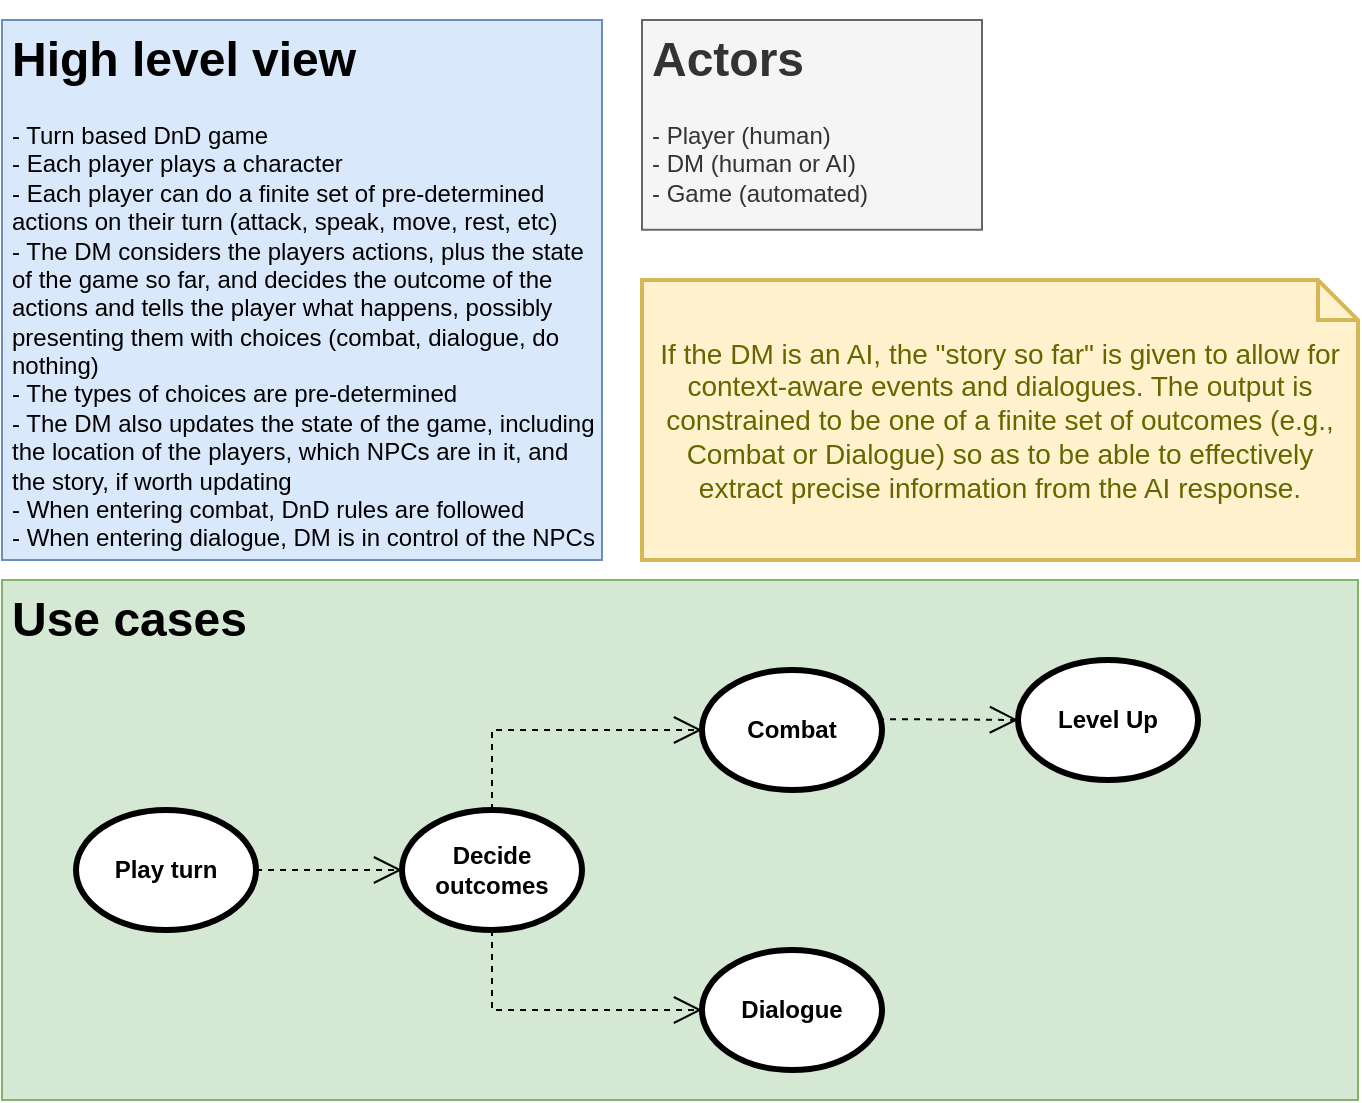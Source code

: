 <mxfile version="24.7.5" pages="10">
  <diagram name="High level" id="fYrvFYTinoTmRz4X5YVb">
    <mxGraphModel dx="954" dy="674" grid="1" gridSize="10" guides="1" tooltips="1" connect="1" arrows="1" fold="1" page="1" pageScale="1" pageWidth="827" pageHeight="1169" math="0" shadow="0">
      <root>
        <mxCell id="0" />
        <mxCell id="1" parent="0" />
        <mxCell id="c7S2mlpsnWX99IbfAqWu-15" value="&lt;h1&gt;Actors&lt;/h1&gt;&lt;p&gt;- Player (human)&lt;br&gt;- DM (human or AI)&lt;br&gt;- Game (automated)&lt;/p&gt;" style="text;html=1;strokeColor=#666666;fillColor=#f5f5f5;spacing=5;spacingTop=-20;whiteSpace=wrap;overflow=hidden;rounded=0;fontColor=#333333;" parent="1" vertex="1">
          <mxGeometry x="342" y="20" width="170" height="104.88" as="geometry" />
        </mxCell>
        <mxCell id="c7S2mlpsnWX99IbfAqWu-22" value="&lt;h1&gt;High level view&lt;/h1&gt;&lt;p&gt;- Turn based DnD game&lt;br&gt;- Each player plays a character&lt;br&gt;- Each player can do a finite set of pre-determined actions on their turn (attack, speak, move, rest, etc)&lt;br&gt;- The DM considers the players actions, plus the state of the game so far, and decides the outcome of the actions and tells the player what happens, possibly presenting them with choices (combat, dialogue, do nothing)&lt;br&gt;- The types of choices are pre-determined&lt;br&gt;- The DM also updates the state of the game, including the location of the players, which NPCs are in it, and the story, if worth updating&lt;br&gt;- When entering combat, DnD rules are followed&lt;br&gt;- When entering dialogue, DM is in control of the NPCs&lt;/p&gt;" style="text;html=1;strokeColor=#6c8ebf;fillColor=#dae8fc;spacing=5;spacingTop=-20;whiteSpace=wrap;overflow=hidden;rounded=0;" parent="1" vertex="1">
          <mxGeometry x="22" y="20" width="300" height="270" as="geometry" />
        </mxCell>
        <mxCell id="Q3sxy9ujdcTMNlAwJ5Kt-2" value="&lt;h1&gt;Use cases&lt;/h1&gt;&lt;p&gt;&lt;br&gt;&lt;/p&gt;" style="text;html=1;strokeColor=#82b366;fillColor=#d5e8d4;spacing=5;spacingTop=-20;whiteSpace=wrap;overflow=hidden;rounded=0;" parent="1" vertex="1">
          <mxGeometry x="22" y="300" width="678" height="260" as="geometry" />
        </mxCell>
        <mxCell id="4fW2pjna6EnsGgLrEOpy-1" value="Play turn" style="shape=ellipse;html=1;strokeWidth=3;fontStyle=1;whiteSpace=wrap;align=center;perimeter=ellipsePerimeter;" parent="1" vertex="1">
          <mxGeometry x="59" y="415" width="90" height="60" as="geometry" />
        </mxCell>
        <mxCell id="4fW2pjna6EnsGgLrEOpy-2" value="Decide outcomes" style="shape=ellipse;html=1;strokeWidth=3;fontStyle=1;whiteSpace=wrap;align=center;perimeter=ellipsePerimeter;" parent="1" vertex="1">
          <mxGeometry x="222" y="415" width="90" height="60" as="geometry" />
        </mxCell>
        <mxCell id="4fW2pjna6EnsGgLrEOpy-3" value="Combat" style="shape=ellipse;html=1;strokeWidth=3;fontStyle=1;whiteSpace=wrap;align=center;perimeter=ellipsePerimeter;" parent="1" vertex="1">
          <mxGeometry x="372" y="345" width="90" height="60" as="geometry" />
        </mxCell>
        <mxCell id="4fW2pjna6EnsGgLrEOpy-4" value="Dialogue" style="shape=ellipse;html=1;strokeWidth=3;fontStyle=1;whiteSpace=wrap;align=center;perimeter=ellipsePerimeter;" parent="1" vertex="1">
          <mxGeometry x="372" y="485" width="90" height="60" as="geometry" />
        </mxCell>
        <mxCell id="4fW2pjna6EnsGgLrEOpy-5" value="" style="endArrow=open;endSize=12;dashed=1;html=1;rounded=0;exitX=1;exitY=0.5;exitDx=0;exitDy=0;entryX=0;entryY=0.5;entryDx=0;entryDy=0;edgeStyle=orthogonalEdgeStyle;" parent="1" source="4fW2pjna6EnsGgLrEOpy-1" target="4fW2pjna6EnsGgLrEOpy-2" edge="1">
          <mxGeometry width="160" relative="1" as="geometry">
            <mxPoint x="142" y="525" as="sourcePoint" />
            <mxPoint x="302" y="525" as="targetPoint" />
          </mxGeometry>
        </mxCell>
        <mxCell id="4fW2pjna6EnsGgLrEOpy-9" value="" style="endArrow=open;endSize=12;dashed=1;html=1;rounded=0;exitX=0.5;exitY=0;exitDx=0;exitDy=0;entryX=0;entryY=0.5;entryDx=0;entryDy=0;edgeStyle=orthogonalEdgeStyle;" parent="1" source="4fW2pjna6EnsGgLrEOpy-2" target="4fW2pjna6EnsGgLrEOpy-3" edge="1">
          <mxGeometry width="160" relative="1" as="geometry">
            <mxPoint x="159" y="455" as="sourcePoint" />
            <mxPoint x="252" y="455" as="targetPoint" />
          </mxGeometry>
        </mxCell>
        <mxCell id="4fW2pjna6EnsGgLrEOpy-10" value="" style="endArrow=open;endSize=12;dashed=1;html=1;rounded=0;exitX=0.5;exitY=1;exitDx=0;exitDy=0;entryX=0;entryY=0.5;entryDx=0;entryDy=0;edgeStyle=orthogonalEdgeStyle;" parent="1" source="4fW2pjna6EnsGgLrEOpy-2" target="4fW2pjna6EnsGgLrEOpy-4" edge="1">
          <mxGeometry width="160" relative="1" as="geometry">
            <mxPoint x="297" y="425" as="sourcePoint" />
            <mxPoint x="382" y="385" as="targetPoint" />
          </mxGeometry>
        </mxCell>
        <mxCell id="VmkPformog40XncnrNKe-1" value="Level Up" style="shape=ellipse;html=1;strokeWidth=3;fontStyle=1;whiteSpace=wrap;align=center;perimeter=ellipsePerimeter;" parent="1" vertex="1">
          <mxGeometry x="530" y="340" width="90" height="60" as="geometry" />
        </mxCell>
        <mxCell id="VmkPformog40XncnrNKe-2" value="" style="endArrow=open;endSize=12;dashed=1;html=1;rounded=0;exitX=0.978;exitY=0.411;exitDx=0;exitDy=0;entryX=0;entryY=0.5;entryDx=0;entryDy=0;edgeStyle=orthogonalEdgeStyle;exitPerimeter=0;" parent="1" source="4fW2pjna6EnsGgLrEOpy-3" target="VmkPformog40XncnrNKe-1" edge="1">
          <mxGeometry width="160" relative="1" as="geometry">
            <mxPoint x="159" y="455" as="sourcePoint" />
            <mxPoint x="232" y="455" as="targetPoint" />
          </mxGeometry>
        </mxCell>
        <mxCell id="AeckxmovXbGe-TrOKudJ-1" value="If the DM is an AI, the &quot;story so far&quot; is given to allow for context-aware events and dialogues. The output is constrained to be one of a finite set of outcomes (e.g., Combat or Dialogue) so as to be able to effectively extract precise information from the AI response." style="shape=note;strokeWidth=2;fontSize=14;size=20;whiteSpace=wrap;html=1;fillColor=#fff2cc;strokeColor=#d6b656;fontColor=#666600;" parent="1" vertex="1">
          <mxGeometry x="342" y="150" width="358" height="140" as="geometry" />
        </mxCell>
      </root>
    </mxGraphModel>
  </diagram>
  <diagram id="ePjBcBRlCPru4Kch6vBQ" name="States">
    <mxGraphModel dx="954" dy="674" grid="1" gridSize="10" guides="1" tooltips="1" connect="1" arrows="1" fold="1" page="1" pageScale="1" pageWidth="827" pageHeight="1169" math="0" shadow="0">
      <root>
        <mxCell id="0" />
        <mxCell id="1" parent="0" />
        <mxCell id="dOvvKlk92pLzlqRvRV1k-12" value="start / end dialogue" style="rounded=0;orthogonalLoop=1;jettySize=auto;html=1;exitX=1;exitY=1;exitDx=0;exitDy=0;entryX=0;entryY=0;entryDx=0;entryDy=0;startArrow=classic;startFill=1;" parent="1" source="dOvvKlk92pLzlqRvRV1k-1" target="dOvvKlk92pLzlqRvRV1k-4" edge="1">
          <mxGeometry x="0.427" y="3" relative="1" as="geometry">
            <mxPoint as="offset" />
          </mxGeometry>
        </mxCell>
        <mxCell id="dOvvKlk92pLzlqRvRV1k-13" value="fight / end combat" style="edgeStyle=orthogonalEdgeStyle;rounded=0;orthogonalLoop=1;jettySize=auto;html=1;exitX=0.5;exitY=1;exitDx=0;exitDy=0;entryX=0.5;entryY=0;entryDx=0;entryDy=0;startArrow=classic;startFill=1;" parent="1" source="dOvvKlk92pLzlqRvRV1k-1" target="dOvvKlk92pLzlqRvRV1k-3" edge="1">
          <mxGeometry relative="1" as="geometry" />
        </mxCell>
        <mxCell id="dOvvKlk92pLzlqRvRV1k-17" value="rest / finish rest" style="edgeStyle=orthogonalEdgeStyle;rounded=0;orthogonalLoop=1;jettySize=auto;html=1;exitX=0.5;exitY=0;exitDx=0;exitDy=0;entryX=0;entryY=0.5;entryDx=0;entryDy=0;startArrow=classic;startFill=1;" parent="1" source="dOvvKlk92pLzlqRvRV1k-1" target="dOvvKlk92pLzlqRvRV1k-5" edge="1">
          <mxGeometry relative="1" as="geometry" />
        </mxCell>
        <mxCell id="DlkaRSiepPMQ4LU-dYAG-1" value="start journey" style="edgeStyle=orthogonalEdgeStyle;rounded=0;orthogonalLoop=1;jettySize=auto;html=1;exitX=0.963;exitY=0.297;exitDx=0;exitDy=0;entryX=0.037;entryY=0.297;entryDx=0;entryDy=0;exitPerimeter=0;entryPerimeter=0;" parent="1" source="dOvvKlk92pLzlqRvRV1k-1" target="dOvvKlk92pLzlqRvRV1k-2" edge="1">
          <mxGeometry relative="1" as="geometry" />
        </mxCell>
        <mxCell id="dOvvKlk92pLzlqRvRV1k-1" value="Explore" style="shape=ellipse;html=1;dashed=0;whiteSpace=wrap;aspect=fixed;perimeter=ellipsePerimeter;fillColor=#d5e8d4;strokeColor=#82b366;" parent="1" vertex="1">
          <mxGeometry x="110" y="240" width="90" height="90" as="geometry" />
        </mxCell>
        <mxCell id="dOvvKlk92pLzlqRvRV1k-14" value="fight / end combat" style="rounded=0;orthogonalLoop=1;jettySize=auto;html=1;exitX=0;exitY=1;exitDx=0;exitDy=0;entryX=1;entryY=0;entryDx=0;entryDy=0;startArrow=classic;startFill=1;" parent="1" source="dOvvKlk92pLzlqRvRV1k-2" target="dOvvKlk92pLzlqRvRV1k-3" edge="1">
          <mxGeometry x="0.591" y="-3" relative="1" as="geometry">
            <mxPoint as="offset" />
          </mxGeometry>
        </mxCell>
        <mxCell id="dOvvKlk92pLzlqRvRV1k-15" value="start / end dialogue" style="edgeStyle=orthogonalEdgeStyle;rounded=0;orthogonalLoop=1;jettySize=auto;html=1;exitX=0.5;exitY=1;exitDx=0;exitDy=0;entryX=0.5;entryY=0;entryDx=0;entryDy=0;startArrow=classic;startFill=1;" parent="1" source="dOvvKlk92pLzlqRvRV1k-2" target="dOvvKlk92pLzlqRvRV1k-4" edge="1">
          <mxGeometry relative="1" as="geometry" />
        </mxCell>
        <mxCell id="dOvvKlk92pLzlqRvRV1k-18" value="rest / finish rest" style="edgeStyle=orthogonalEdgeStyle;rounded=0;orthogonalLoop=1;jettySize=auto;html=1;exitX=0.5;exitY=0;exitDx=0;exitDy=0;entryX=1;entryY=0.5;entryDx=0;entryDy=0;startArrow=classic;startFill=1;" parent="1" source="dOvvKlk92pLzlqRvRV1k-2" target="dOvvKlk92pLzlqRvRV1k-5" edge="1">
          <mxGeometry relative="1" as="geometry" />
        </mxCell>
        <mxCell id="DlkaRSiepPMQ4LU-dYAG-2" value="explore the area" style="edgeStyle=orthogonalEdgeStyle;rounded=0;orthogonalLoop=1;jettySize=auto;html=1;exitX=0.009;exitY=0.705;exitDx=0;exitDy=0;entryX=0.981;entryY=0.705;entryDx=0;entryDy=0;exitPerimeter=0;entryPerimeter=0;" parent="1" source="dOvvKlk92pLzlqRvRV1k-2" target="dOvvKlk92pLzlqRvRV1k-1" edge="1">
          <mxGeometry relative="1" as="geometry" />
        </mxCell>
        <mxCell id="dOvvKlk92pLzlqRvRV1k-2" value="Travel" style="shape=ellipse;html=1;dashed=0;whiteSpace=wrap;aspect=fixed;perimeter=ellipsePerimeter;fillColor=#dae8fc;strokeColor=#6c8ebf;" parent="1" vertex="1">
          <mxGeometry x="540" y="240" width="90" height="90" as="geometry" />
        </mxCell>
        <mxCell id="dOvvKlk92pLzlqRvRV1k-3" value="Combat" style="shape=ellipse;html=1;dashed=0;whiteSpace=wrap;aspect=fixed;perimeter=ellipsePerimeter;fillColor=#f8cecc;strokeColor=#b85450;" parent="1" vertex="1">
          <mxGeometry x="110" y="550" width="90" height="90" as="geometry" />
        </mxCell>
        <mxCell id="KVLIrLvt7DriedZzMtQj-1" value="fight" style="edgeStyle=orthogonalEdgeStyle;rounded=0;orthogonalLoop=1;jettySize=auto;html=1;exitX=0;exitY=0.5;exitDx=0;exitDy=0;entryX=1;entryY=0.5;entryDx=0;entryDy=0;" parent="1" source="dOvvKlk92pLzlqRvRV1k-4" target="dOvvKlk92pLzlqRvRV1k-3" edge="1">
          <mxGeometry relative="1" as="geometry" />
        </mxCell>
        <mxCell id="dOvvKlk92pLzlqRvRV1k-4" value="Dialogue" style="shape=ellipse;html=1;dashed=0;whiteSpace=wrap;aspect=fixed;perimeter=ellipsePerimeter;fillColor=#ffe6cc;strokeColor=#d79b00;" parent="1" vertex="1">
          <mxGeometry x="540" y="550" width="90" height="90" as="geometry" />
        </mxCell>
        <mxCell id="dOvvKlk92pLzlqRvRV1k-5" value="Rest" style="shape=ellipse;html=1;dashed=0;whiteSpace=wrap;aspect=fixed;perimeter=ellipsePerimeter;fillColor=#fff2cc;strokeColor=#d6b656;" parent="1" vertex="1">
          <mxGeometry x="324" y="100" width="90" height="90" as="geometry" />
        </mxCell>
        <mxCell id="DlkaRSiepPMQ4LU-dYAG-3" value="continue&lt;br&gt;exploring" style="edgeStyle=orthogonalEdgeStyle;rounded=0;orthogonalLoop=1;jettySize=auto;html=1;exitX=0;exitY=0;exitDx=0;exitDy=0;entryX=0;entryY=1;entryDx=0;entryDy=0;" parent="1" source="dOvvKlk92pLzlqRvRV1k-1" target="dOvvKlk92pLzlqRvRV1k-1" edge="1">
          <mxGeometry relative="1" as="geometry">
            <Array as="points">
              <mxPoint x="123" y="220" />
              <mxPoint x="60" y="220" />
              <mxPoint x="60" y="350" />
              <mxPoint x="123" y="350" />
            </Array>
          </mxGeometry>
        </mxCell>
        <mxCell id="DlkaRSiepPMQ4LU-dYAG-4" value="continue&lt;br&gt;journey" style="edgeStyle=orthogonalEdgeStyle;rounded=0;orthogonalLoop=1;jettySize=auto;html=1;exitX=1;exitY=0;exitDx=0;exitDy=0;entryX=1;entryY=1;entryDx=0;entryDy=0;" parent="1" source="dOvvKlk92pLzlqRvRV1k-2" target="dOvvKlk92pLzlqRvRV1k-2" edge="1">
          <mxGeometry relative="1" as="geometry">
            <Array as="points">
              <mxPoint x="617" y="220" />
              <mxPoint x="680" y="220" />
              <mxPoint x="680" y="350" />
              <mxPoint x="617" y="350" />
            </Array>
          </mxGeometry>
        </mxCell>
        <mxCell id="yWvqWb8gv8jXauNjUNPT-1" value="speak" style="edgeStyle=orthogonalEdgeStyle;rounded=0;orthogonalLoop=1;jettySize=auto;html=1;exitX=1;exitY=0;exitDx=0;exitDy=0;entryX=1;entryY=1;entryDx=0;entryDy=0;" parent="1" source="dOvvKlk92pLzlqRvRV1k-4" target="dOvvKlk92pLzlqRvRV1k-4" edge="1">
          <mxGeometry relative="1" as="geometry">
            <Array as="points">
              <mxPoint x="617" y="530" />
              <mxPoint x="680" y="530" />
              <mxPoint x="680" y="660" />
              <mxPoint x="617" y="660" />
            </Array>
            <mxPoint x="670" y="563" as="sourcePoint" />
            <mxPoint x="670" y="627" as="targetPoint" />
          </mxGeometry>
        </mxCell>
        <mxCell id="yWvqWb8gv8jXauNjUNPT-2" value="play&lt;br&gt;combat&lt;br&gt;turn" style="edgeStyle=orthogonalEdgeStyle;rounded=0;orthogonalLoop=1;jettySize=auto;html=1;exitX=0;exitY=0;exitDx=0;exitDy=0;entryX=0;entryY=1;entryDx=0;entryDy=0;" parent="1" source="dOvvKlk92pLzlqRvRV1k-3" target="dOvvKlk92pLzlqRvRV1k-3" edge="1">
          <mxGeometry x="-0.002" relative="1" as="geometry">
            <Array as="points">
              <mxPoint x="123" y="530" />
              <mxPoint x="60" y="530" />
              <mxPoint x="60" y="660" />
              <mxPoint x="123" y="660" />
            </Array>
            <mxPoint x="123" y="563" as="sourcePoint" />
            <mxPoint x="130" y="650" as="targetPoint" />
            <mxPoint as="offset" />
          </mxGeometry>
        </mxCell>
      </root>
    </mxGraphModel>
  </diagram>
  <diagram id="88XoMofmJithcOIcsDnV" name="Examples">
    <mxGraphModel dx="954" dy="674" grid="1" gridSize="10" guides="1" tooltips="1" connect="1" arrows="1" fold="1" page="1" pageScale="1" pageWidth="827" pageHeight="1169" math="0" shadow="0">
      <root>
        <mxCell id="0" />
        <mxCell id="1" parent="0" />
        <mxCell id="zhsZxn63C3n8AGOxbUa0-1" value="&lt;h1&gt;Play turn (combat)&lt;/h1&gt;&lt;p&gt;There are 2 players playing. The game is in Explore mode.&lt;br&gt;&lt;br&gt;The DM says: &quot;You are exploring the Dark Leaves forest, you see a goblin 30 feet ahead of you. What do you do?&lt;br&gt;Attack / Dialogue / Do Nothing&quot;&lt;br&gt;&lt;br&gt;The 1st player decides and chooses &quot;Attack&quot;.&lt;br&gt;&lt;br&gt;The game switch to Combat mode and a DnD fight between the 2 players and the goblin begins.&lt;/p&gt;" style="text;html=1;strokeColor=#d6b656;fillColor=#fff2cc;spacing=5;spacingTop=-20;whiteSpace=wrap;overflow=hidden;rounded=0;" parent="1" vertex="1">
          <mxGeometry x="20" y="40" width="290" height="280" as="geometry" />
        </mxCell>
        <mxCell id="zhsZxn63C3n8AGOxbUa0-2" value="&lt;h1&gt;Play turn&amp;nbsp;(dialogue)&lt;/h1&gt;&lt;p&gt;There are 2 players playing. The game is in Explore mode.&lt;br&gt;&lt;br&gt;The DM says: &quot;You are in the Dark Leaves forest, you see a wood elf 30 feet ahead of you. What do you do?&lt;br&gt;Attack / Dialogue / Do Nothing&quot;&lt;br&gt;&lt;br&gt;The 2nd player decides and chooses &quot;Dialogue&quot;.&lt;br&gt;&lt;br&gt;The game switch to Dialogue mode and the DM impersonates the NPC (the elf), talking with the players in chat mode.&lt;/p&gt;" style="text;html=1;strokeColor=#d6b656;fillColor=#fff2cc;spacing=5;spacingTop=-20;whiteSpace=wrap;overflow=hidden;rounded=0;" parent="1" vertex="1">
          <mxGeometry x="330" y="40" width="290" height="280" as="geometry" />
        </mxCell>
        <mxCell id="zhsZxn63C3n8AGOxbUa0-3" value="&lt;h1&gt;Play turn&amp;nbsp;(do nothing)&lt;/h1&gt;&lt;p&gt;There are 2 players playing. The game is in Explore mode.&lt;br&gt;&lt;br&gt;The DM says: &quot;You are in the Dark Leaves forest, you see a wood elf 30 feet ahead of you. What do you do?&lt;br&gt;Attack / Dialogue / Do Nothing&quot;&lt;br&gt;&lt;br&gt;The 2nd player decides and chooses &quot;Do Nothing&quot;.&lt;br&gt;&lt;br&gt;The game stays in Explore mode and the DM decide what happens - e.g. the elf disappears, or attacks the party, or initiates a dialogue.&lt;/p&gt;" style="text;html=1;strokeColor=#d6b656;fillColor=#fff2cc;spacing=5;spacingTop=-20;whiteSpace=wrap;overflow=hidden;rounded=0;" parent="1" vertex="1">
          <mxGeometry x="20" y="340" width="290" height="280" as="geometry" />
        </mxCell>
        <mxCell id="zhsZxn63C3n8AGOxbUa0-4" value="&lt;h1&gt;Play turn&amp;nbsp;(travel)&lt;/h1&gt;&lt;p&gt;There are 2 players playing. The game is in Travel mode.&lt;br&gt;&lt;br&gt;The DM says: &quot;You are in the Dark Leaves forest, It&#39;s your second day of travel from the city of Westonia to the country of Neverdwell. You can:&lt;br&gt;Continue journey / Explore the area / Rest&quot;&lt;br&gt;&lt;br&gt;The 2nd player decides and chooses &quot;Continue journey&quot;.&lt;br&gt;&lt;br&gt;The game stays in Explore mode and the DM decide what happens - e.g. nothing important to report (e.g. sightseeing), or an ambush and you must defend yourselves.&lt;/p&gt;" style="text;html=1;strokeColor=#d6b656;fillColor=#fff2cc;spacing=5;spacingTop=-20;whiteSpace=wrap;overflow=hidden;rounded=0;" parent="1" vertex="1">
          <mxGeometry x="330" y="340" width="290" height="280" as="geometry" />
        </mxCell>
        <mxCell id="zhsZxn63C3n8AGOxbUa0-5" value="&lt;h1&gt;Play turn&amp;nbsp;(explore)&lt;/h1&gt;&lt;p&gt;There are 2 players playing. The game is in Explore mode.&lt;br&gt;&lt;br&gt;The DM says: &quot;You are exploring the Dark Leaves forest, there&#39;s nothing to report. You can:&lt;br&gt;Continue exploring / Start a journey / Rest&quot;&lt;br&gt;&lt;br&gt;The 2nd player decides and chooses &quot;Continue journey&quot;.&lt;br&gt;&lt;br&gt;The game stays in Explore mode and the DM decide what happens - e.g. nothing important to report (e.g. sightseeing), or an ambush and you must defend yourselves.&lt;/p&gt;" style="text;html=1;strokeColor=#d6b656;fillColor=#fff2cc;spacing=5;spacingTop=-20;whiteSpace=wrap;overflow=hidden;rounded=0;" parent="1" vertex="1">
          <mxGeometry x="20" y="640" width="290" height="280" as="geometry" />
        </mxCell>
      </root>
    </mxGraphModel>
  </diagram>
  <diagram id="25_Y8F30EJBaNVi29MqV" name="Sequence">
    <mxGraphModel dx="795" dy="562" grid="1" gridSize="10" guides="1" tooltips="1" connect="1" arrows="1" fold="1" page="1" pageScale="1" pageWidth="827" pageHeight="1169" math="0" shadow="0">
      <root>
        <mxCell id="0" />
        <mxCell id="1" parent="0" />
        <mxCell id="vdofxJm4_SXy7MctPVNJ-9" value="dnd:DnD" style="shape=umlLifeline;perimeter=lifelinePerimeter;whiteSpace=wrap;html=1;container=1;dropTarget=0;collapsible=0;recursiveResize=0;outlineConnect=0;portConstraint=eastwest;newEdgeStyle={&quot;curved&quot;:0,&quot;rounded&quot;:0};" vertex="1" parent="1">
          <mxGeometry x="232" y="30" width="100" height="850" as="geometry" />
        </mxCell>
        <mxCell id="vdofxJm4_SXy7MctPVNJ-10" value="" style="html=1;points=[[0,0,0,0,5],[0,1,0,0,-5],[1,0,0,0,5],[1,1,0,0,-5]];perimeter=orthogonalPerimeter;outlineConnect=0;targetShapes=umlLifeline;portConstraint=eastwest;newEdgeStyle={&quot;curved&quot;:0,&quot;rounded&quot;:0};" vertex="1" parent="vdofxJm4_SXy7MctPVNJ-9">
          <mxGeometry x="45" y="60" width="10" height="80" as="geometry" />
        </mxCell>
        <mxCell id="vdofxJm4_SXy7MctPVNJ-18" value="" style="html=1;points=[[0,0,0,0,5],[0,1,0,0,-5],[1,0,0,0,5],[1,1,0,0,-5]];perimeter=orthogonalPerimeter;outlineConnect=0;targetShapes=umlLifeline;portConstraint=eastwest;newEdgeStyle={&quot;curved&quot;:0,&quot;rounded&quot;:0};" vertex="1" parent="vdofxJm4_SXy7MctPVNJ-9">
          <mxGeometry x="45" y="170" width="10" height="80" as="geometry" />
        </mxCell>
        <mxCell id="vdofxJm4_SXy7MctPVNJ-19" value="manage game &amp;lt;id&amp;gt;&amp;nbsp;" style="html=1;verticalAlign=bottom;endArrow=block;curved=0;rounded=0;entryX=0;entryY=0;entryDx=0;entryDy=5;" edge="1" parent="vdofxJm4_SXy7MctPVNJ-9" target="vdofxJm4_SXy7MctPVNJ-18">
          <mxGeometry x="-0.002" relative="1" as="geometry">
            <mxPoint x="-152" y="175" as="sourcePoint" />
            <mxPoint as="offset" />
          </mxGeometry>
        </mxCell>
        <mxCell id="vdofxJm4_SXy7MctPVNJ-20" value="game manager view" style="html=1;verticalAlign=bottom;endArrow=open;dashed=1;endSize=8;curved=0;rounded=0;exitX=0;exitY=1;exitDx=0;exitDy=-5;" edge="1" parent="vdofxJm4_SXy7MctPVNJ-9" source="vdofxJm4_SXy7MctPVNJ-18">
          <mxGeometry x="0.001" relative="1" as="geometry">
            <mxPoint x="-152" y="245" as="targetPoint" />
            <mxPoint as="offset" />
          </mxGeometry>
        </mxCell>
        <mxCell id="vdofxJm4_SXy7MctPVNJ-5" value="" style="html=1;points=[[0,0,0,0,5],[0,1,0,0,-5],[1,0,0,0,5],[1,1,0,0,-5]];perimeter=orthogonalPerimeter;outlineConnect=0;targetShapes=umlLifeline;portConstraint=eastwest;newEdgeStyle={&quot;curved&quot;:0,&quot;rounded&quot;:0};" vertex="1" parent="vdofxJm4_SXy7MctPVNJ-9">
          <mxGeometry x="45" y="320" width="10" height="80" as="geometry" />
        </mxCell>
        <mxCell id="vdofxJm4_SXy7MctPVNJ-6" value="join game &amp;lt;id&amp;gt; as &amp;lt;PC&amp;gt;" style="html=1;verticalAlign=bottom;endArrow=block;curved=0;rounded=0;entryX=0;entryY=0;entryDx=0;entryDy=5;" edge="1" target="vdofxJm4_SXy7MctPVNJ-5" parent="vdofxJm4_SXy7MctPVNJ-9">
          <mxGeometry x="-0.002" relative="1" as="geometry">
            <mxPoint x="-152" y="325" as="sourcePoint" />
            <mxPoint as="offset" />
          </mxGeometry>
        </mxCell>
        <mxCell id="vdofxJm4_SXy7MctPVNJ-7" value="game view" style="html=1;verticalAlign=bottom;endArrow=open;dashed=1;endSize=8;curved=0;rounded=0;exitX=0;exitY=1;exitDx=0;exitDy=-5;" edge="1" source="vdofxJm4_SXy7MctPVNJ-5" parent="vdofxJm4_SXy7MctPVNJ-9">
          <mxGeometry x="0.001" relative="1" as="geometry">
            <mxPoint x="-152" y="395" as="targetPoint" />
            <mxPoint as="offset" />
          </mxGeometry>
        </mxCell>
        <mxCell id="vdofxJm4_SXy7MctPVNJ-11" value="Player" style="shape=umlActor;verticalLabelPosition=bottom;verticalAlign=top;html=1;outlineConnect=0;" vertex="1" parent="1">
          <mxGeometry x="30" y="10" width="30" height="60" as="geometry" />
        </mxCell>
        <mxCell id="vdofxJm4_SXy7MctPVNJ-12" value="create game&amp;nbsp;" style="html=1;verticalAlign=bottom;endArrow=block;curved=0;rounded=0;entryX=0;entryY=0;entryDx=0;entryDy=5;" edge="1" parent="1" target="vdofxJm4_SXy7MctPVNJ-10">
          <mxGeometry x="-0.002" relative="1" as="geometry">
            <mxPoint x="80" y="95" as="sourcePoint" />
            <mxPoint as="offset" />
          </mxGeometry>
        </mxCell>
        <mxCell id="vdofxJm4_SXy7MctPVNJ-13" value="game created &amp;lt;id&amp;gt;" style="html=1;verticalAlign=bottom;endArrow=open;dashed=1;endSize=8;curved=0;rounded=0;exitX=0;exitY=1;exitDx=0;exitDy=-5;" edge="1" parent="1" source="vdofxJm4_SXy7MctPVNJ-10">
          <mxGeometry x="0.001" relative="1" as="geometry">
            <mxPoint x="80" y="165" as="targetPoint" />
            <mxPoint as="offset" />
          </mxGeometry>
        </mxCell>
        <mxCell id="vdofxJm4_SXy7MctPVNJ-22" value="game:Game" style="shape=umlLifeline;perimeter=lifelinePerimeter;whiteSpace=wrap;html=1;container=1;dropTarget=0;collapsible=0;recursiveResize=0;outlineConnect=0;portConstraint=eastwest;newEdgeStyle={&quot;curved&quot;:0,&quot;rounded&quot;:0};" vertex="1" parent="1">
          <mxGeometry x="400" y="90" width="100" height="790" as="geometry" />
        </mxCell>
        <mxCell id="vdofxJm4_SXy7MctPVNJ-23" value="creates" style="html=1;verticalAlign=bottom;endArrow=block;curved=0;rounded=0;" edge="1" parent="1">
          <mxGeometry width="80" relative="1" as="geometry">
            <mxPoint x="290" y="110" as="sourcePoint" />
            <mxPoint x="390" y="110" as="targetPoint" />
          </mxGeometry>
        </mxCell>
        <mxCell id="vdofxJm4_SXy7MctPVNJ-44" value="dmChannel:Channel" style="shape=umlLifeline;perimeter=lifelinePerimeter;whiteSpace=wrap;html=1;container=1;dropTarget=0;collapsible=0;recursiveResize=0;outlineConnect=0;portConstraint=eastwest;newEdgeStyle={&quot;curved&quot;:0,&quot;rounded&quot;:0};" vertex="1" parent="1">
          <mxGeometry x="520" y="30" width="120" height="850" as="geometry" />
        </mxCell>
        <mxCell id="lruQQTN8Uo5UNNwWjfcX-7" value="" style="html=1;points=[[0,0,0,0,5],[0,1,0,0,-5],[1,0,0,0,5],[1,1,0,0,-5]];perimeter=orthogonalPerimeter;outlineConnect=0;targetShapes=umlLifeline;portConstraint=eastwest;newEdgeStyle={&quot;curved&quot;:0,&quot;rounded&quot;:0};" vertex="1" parent="vdofxJm4_SXy7MctPVNJ-44">
          <mxGeometry x="55" y="70" width="10" height="80" as="geometry" />
        </mxCell>
        <mxCell id="vdofxJm4_SXy7MctPVNJ-54" value="" style="html=1;points=[[0,0,0,0,5],[0,1,0,0,-5],[1,0,0,0,5],[1,1,0,0,-5]];perimeter=orthogonalPerimeter;outlineConnect=0;targetShapes=umlLifeline;portConstraint=eastwest;newEdgeStyle={&quot;curved&quot;:0,&quot;rounded&quot;:0};" vertex="1" parent="vdofxJm4_SXy7MctPVNJ-44">
          <mxGeometry x="55" y="580" width="10" height="80" as="geometry" />
        </mxCell>
        <mxCell id="vdofxJm4_SXy7MctPVNJ-48" value="playersChannel:Channel" style="shape=umlLifeline;perimeter=lifelinePerimeter;whiteSpace=wrap;html=1;container=1;dropTarget=0;collapsible=0;recursiveResize=0;outlineConnect=0;portConstraint=eastwest;newEdgeStyle={&quot;curved&quot;:0,&quot;rounded&quot;:0};" vertex="1" parent="1">
          <mxGeometry x="810" y="30" width="140" height="850" as="geometry" />
        </mxCell>
        <mxCell id="vdofxJm4_SXy7MctPVNJ-65" value="new game view (async)" style="html=1;verticalAlign=bottom;endArrow=open;dashed=1;endSize=8;curved=0;rounded=0;" edge="1" source="lruQQTN8Uo5UNNwWjfcX-21" parent="vdofxJm4_SXy7MctPVNJ-48">
          <mxGeometry x="0.664" y="-5" relative="1" as="geometry">
            <mxPoint x="-640" y="715" as="targetPoint" />
            <mxPoint as="offset" />
          </mxGeometry>
        </mxCell>
        <mxCell id="lruQQTN8Uo5UNNwWjfcX-16" value="" style="html=1;points=[[0,0,0,0,5],[0,1,0,0,-5],[1,0,0,0,5],[1,1,0,0,-5]];perimeter=orthogonalPerimeter;outlineConnect=0;targetShapes=umlLifeline;portConstraint=eastwest;newEdgeStyle={&quot;curved&quot;:0,&quot;rounded&quot;:0};" vertex="1" parent="vdofxJm4_SXy7MctPVNJ-48">
          <mxGeometry x="65" y="70" width="10" height="80" as="geometry" />
        </mxCell>
        <mxCell id="vdofxJm4_SXy7MctPVNJ-63" value="" style="html=1;points=[[0,0,0,0,5],[0,1,0,0,-5],[1,0,0,0,5],[1,1,0,0,-5]];perimeter=orthogonalPerimeter;outlineConnect=0;targetShapes=umlLifeline;portConstraint=eastwest;newEdgeStyle={&quot;curved&quot;:0,&quot;rounded&quot;:0};" vertex="1" parent="vdofxJm4_SXy7MctPVNJ-48">
          <mxGeometry x="65" y="670" width="10" height="60" as="geometry" />
        </mxCell>
        <mxCell id="vdofxJm4_SXy7MctPVNJ-25" value="" style="html=1;points=[[0,0,0,0,5],[0,1,0,0,-5],[1,0,0,0,5],[1,1,0,0,-5]];perimeter=orthogonalPerimeter;outlineConnect=0;targetShapes=umlLifeline;portConstraint=eastwest;newEdgeStyle={&quot;curved&quot;:0,&quot;rounded&quot;:0};" vertex="1" parent="1">
          <mxGeometry x="277" y="560" width="10" height="140" as="geometry" />
        </mxCell>
        <mxCell id="vdofxJm4_SXy7MctPVNJ-26" value="do &amp;lt;action&amp;gt; on game &amp;lt;id&amp;gt; as &amp;lt;PC&amp;gt;" style="html=1;verticalAlign=bottom;endArrow=block;curved=0;rounded=0;entryX=0;entryY=0;entryDx=0;entryDy=5;" edge="1" parent="1" target="vdofxJm4_SXy7MctPVNJ-25">
          <mxGeometry x="-0.002" relative="1" as="geometry">
            <mxPoint x="80" y="565" as="sourcePoint" />
            <mxPoint as="offset" />
          </mxGeometry>
        </mxCell>
        <mxCell id="vdofxJm4_SXy7MctPVNJ-52" value="" style="html=1;points=[[0,0,0,0,5],[0,1,0,0,-5],[1,0,0,0,5],[1,1,0,0,-5]];perimeter=orthogonalPerimeter;outlineConnect=0;targetShapes=umlLifeline;portConstraint=eastwest;newEdgeStyle={&quot;curved&quot;:0,&quot;rounded&quot;:0};" vertex="1" parent="1">
          <mxGeometry x="282" y="590" width="10" height="40" as="geometry" />
        </mxCell>
        <mxCell id="vdofxJm4_SXy7MctPVNJ-53" value="decide if DM is involved" style="html=1;align=left;spacingLeft=2;endArrow=block;rounded=0;edgeStyle=orthogonalEdgeStyle;curved=0;rounded=0;" edge="1" target="vdofxJm4_SXy7MctPVNJ-52" parent="1">
          <mxGeometry relative="1" as="geometry">
            <mxPoint x="287" y="570" as="sourcePoint" />
            <Array as="points">
              <mxPoint x="317" y="600" />
            </Array>
          </mxGeometry>
        </mxCell>
        <mxCell id="vdofxJm4_SXy7MctPVNJ-55" value="post to DM channel" style="html=1;verticalAlign=bottom;endArrow=block;curved=0;rounded=0;entryX=0;entryY=0;entryDx=0;entryDy=5;" edge="1" target="vdofxJm4_SXy7MctPVNJ-54" parent="1" source="vdofxJm4_SXy7MctPVNJ-52">
          <mxGeometry x="0.001" relative="1" as="geometry">
            <mxPoint x="490" y="615" as="sourcePoint" />
            <mxPoint as="offset" />
          </mxGeometry>
        </mxCell>
        <mxCell id="vdofxJm4_SXy7MctPVNJ-64" value="notify player" style="html=1;verticalAlign=bottom;endArrow=block;curved=0;rounded=0;exitX=0.917;exitY=0.217;exitDx=0;exitDy=0;exitPerimeter=0;" edge="1" target="lruQQTN8Uo5UNNwWjfcX-21" parent="1" source="vdofxJm4_SXy7MctPVNJ-63">
          <mxGeometry x="-0.006" relative="1" as="geometry">
            <mxPoint x="910" y="721" as="sourcePoint" />
            <mxPoint x="1000" y="721" as="targetPoint" />
            <mxPoint as="offset" />
          </mxGeometry>
        </mxCell>
        <mxCell id="vdofxJm4_SXy7MctPVNJ-67" value="#PCs, PC sheet, last DM message, whose turn it is, game mode, available actions" style="whiteSpace=wrap;html=1;shape=mxgraph.basic.document;fillColor=#dae8fc;strokeColor=#6c8ebf;" vertex="1" parent="1">
          <mxGeometry x="132" y="435" width="100" height="100" as="geometry" />
        </mxCell>
        <mxCell id="vdofxJm4_SXy7MctPVNJ-69" value="updated with new message from DM and new available actions" style="whiteSpace=wrap;html=1;shape=mxgraph.basic.document;fillColor=#dae8fc;strokeColor=#6c8ebf;" vertex="1" parent="1">
          <mxGeometry x="132" y="760" width="100" height="100" as="geometry" />
        </mxCell>
        <mxCell id="vdofxJm4_SXy7MctPVNJ-70" value="PCs, story, create/delete PCs" style="whiteSpace=wrap;html=1;shape=mxgraph.basic.document;fillColor=#dae8fc;strokeColor=#6c8ebf;" vertex="1" parent="1">
          <mxGeometry x="132" y="280" width="100" height="40" as="geometry" />
        </mxCell>
        <mxCell id="gmpWSADakAhGQ6CIDSBB-1" value="the decision is not actually taken by the channel, but by the collaborator that subscribes to it, woken up by the player input" style="whiteSpace=wrap;html=1;shape=mxgraph.basic.document;fillColor=#fff2cc;strokeColor=#d6b656;" vertex="1" parent="1">
          <mxGeometry x="590" y="490" width="120" height="110" as="geometry" />
        </mxCell>
        <mxCell id="gmpWSADakAhGQ6CIDSBB-2" value="the response is sent to the client by the collaborator that subscribes to the players channel, woken up by the DM output" style="whiteSpace=wrap;html=1;shape=mxgraph.basic.document;fillColor=#fff2cc;strokeColor=#d6b656;align=center;" vertex="1" parent="1">
          <mxGeometry x="730" y="760" width="140" height="100" as="geometry" />
        </mxCell>
        <mxCell id="lruQQTN8Uo5UNNwWjfcX-5" value="dm:ClientAgent" style="shape=umlLifeline;perimeter=lifelinePerimeter;whiteSpace=wrap;html=1;container=1;dropTarget=0;collapsible=0;recursiveResize=0;outlineConnect=0;portConstraint=eastwest;newEdgeStyle={&quot;curved&quot;:0,&quot;rounded&quot;:0};" vertex="1" parent="1">
          <mxGeometry x="670" y="30" width="100" height="850" as="geometry" />
        </mxCell>
        <mxCell id="lruQQTN8Uo5UNNwWjfcX-10" value="" style="html=1;points=[[0,0,0,0,5],[0,1,0,0,-5],[1,0,0,0,5],[1,1,0,0,-5]];perimeter=orthogonalPerimeter;outlineConnect=0;targetShapes=umlLifeline;portConstraint=eastwest;newEdgeStyle={&quot;curved&quot;:0,&quot;rounded&quot;:0};" vertex="1" parent="lruQQTN8Uo5UNNwWjfcX-5">
          <mxGeometry x="45" y="590" width="10" height="100" as="geometry" />
        </mxCell>
        <mxCell id="lruQQTN8Uo5UNNwWjfcX-13" value="" style="html=1;points=[[0,0,0,0,5],[0,1,0,0,-5],[1,0,0,0,5],[1,1,0,0,-5]];perimeter=orthogonalPerimeter;outlineConnect=0;targetShapes=umlLifeline;portConstraint=eastwest;newEdgeStyle={&quot;curved&quot;:0,&quot;rounded&quot;:0};" vertex="1" parent="lruQQTN8Uo5UNNwWjfcX-5">
          <mxGeometry x="50" y="620" width="10" height="40" as="geometry" />
        </mxCell>
        <mxCell id="lruQQTN8Uo5UNNwWjfcX-14" value="process&lt;br&gt;player input" style="html=1;align=left;spacingLeft=2;endArrow=block;rounded=0;edgeStyle=orthogonalEdgeStyle;curved=0;rounded=0;" edge="1" target="lruQQTN8Uo5UNNwWjfcX-13" parent="lruQQTN8Uo5UNNwWjfcX-5">
          <mxGeometry relative="1" as="geometry">
            <mxPoint x="55" y="600" as="sourcePoint" />
            <Array as="points">
              <mxPoint x="85" y="630" />
            </Array>
          </mxGeometry>
        </mxCell>
        <mxCell id="lruQQTN8Uo5UNNwWjfcX-8" value="subscribe" style="html=1;verticalAlign=bottom;endArrow=block;curved=0;rounded=0;entryX=1;entryY=0;entryDx=0;entryDy=5;" edge="1" target="lruQQTN8Uo5UNNwWjfcX-7" parent="1" source="lruQQTN8Uo5UNNwWjfcX-5">
          <mxGeometry relative="1" as="geometry">
            <mxPoint x="655" y="105" as="sourcePoint" />
          </mxGeometry>
        </mxCell>
        <mxCell id="lruQQTN8Uo5UNNwWjfcX-9" value="" style="html=1;verticalAlign=bottom;endArrow=open;dashed=1;endSize=8;curved=0;rounded=0;exitX=1;exitY=1;exitDx=0;exitDy=-5;" edge="1" source="lruQQTN8Uo5UNNwWjfcX-7" parent="1" target="lruQQTN8Uo5UNNwWjfcX-5">
          <mxGeometry relative="1" as="geometry">
            <mxPoint x="655" y="175" as="targetPoint" />
          </mxGeometry>
        </mxCell>
        <mxCell id="lruQQTN8Uo5UNNwWjfcX-11" value="notify DM" style="html=1;verticalAlign=bottom;endArrow=block;curved=0;rounded=0;entryX=0;entryY=0;entryDx=0;entryDy=5;" edge="1" target="lruQQTN8Uo5UNNwWjfcX-10" parent="1" source="vdofxJm4_SXy7MctPVNJ-54">
          <mxGeometry relative="1" as="geometry">
            <mxPoint x="645" y="625" as="sourcePoint" />
          </mxGeometry>
        </mxCell>
        <mxCell id="lruQQTN8Uo5UNNwWjfcX-15" value="player:ClientAgent" style="shape=umlLifeline;perimeter=lifelinePerimeter;whiteSpace=wrap;html=1;container=1;dropTarget=0;collapsible=0;recursiveResize=0;outlineConnect=0;portConstraint=eastwest;newEdgeStyle={&quot;curved&quot;:0,&quot;rounded&quot;:0};" vertex="1" parent="1">
          <mxGeometry x="980" y="30" width="110" height="850" as="geometry" />
        </mxCell>
        <mxCell id="lruQQTN8Uo5UNNwWjfcX-21" value="" style="html=1;points=[[0,0,0,0,5],[0,1,0,0,-5],[1,0,0,0,5],[1,1,0,0,-5]];perimeter=orthogonalPerimeter;outlineConnect=0;targetShapes=umlLifeline;portConstraint=eastwest;newEdgeStyle={&quot;curved&quot;:0,&quot;rounded&quot;:0};" vertex="1" parent="lruQQTN8Uo5UNNwWjfcX-15">
          <mxGeometry x="50" y="680" width="10" height="50" as="geometry" />
        </mxCell>
        <mxCell id="lruQQTN8Uo5UNNwWjfcX-17" value="subscribe" style="html=1;verticalAlign=bottom;endArrow=block;curved=0;rounded=0;entryX=1;entryY=0;entryDx=0;entryDy=5;" edge="1" parent="1" target="lruQQTN8Uo5UNNwWjfcX-16" source="lruQQTN8Uo5UNNwWjfcX-15">
          <mxGeometry relative="1" as="geometry">
            <mxPoint x="995" y="105" as="sourcePoint" />
          </mxGeometry>
        </mxCell>
        <mxCell id="lruQQTN8Uo5UNNwWjfcX-18" value="" style="html=1;verticalAlign=bottom;endArrow=open;dashed=1;endSize=8;curved=0;rounded=0;exitX=1;exitY=1;exitDx=0;exitDy=-5;" edge="1" parent="1" source="lruQQTN8Uo5UNNwWjfcX-16" target="lruQQTN8Uo5UNNwWjfcX-15">
          <mxGeometry relative="1" as="geometry">
            <mxPoint x="995" y="175" as="targetPoint" />
          </mxGeometry>
        </mxCell>
        <mxCell id="lruQQTN8Uo5UNNwWjfcX-20" value="post output&lt;br&gt;to player channel" style="html=1;verticalAlign=bottom;endArrow=block;curved=0;rounded=0;exitX=1;exitY=0.863;exitDx=0;exitDy=0;exitPerimeter=0;" edge="1" parent="1" source="lruQQTN8Uo5UNNwWjfcX-10" target="vdofxJm4_SXy7MctPVNJ-63">
          <mxGeometry width="80" relative="1" as="geometry">
            <mxPoint x="910" y="750" as="sourcePoint" />
            <mxPoint x="990" y="750" as="targetPoint" />
          </mxGeometry>
        </mxCell>
      </root>
    </mxGraphModel>
  </diagram>
  <diagram id="8TKsuL-u40tVa5DfT_p1" name="Domain">
    <mxGraphModel dx="127" dy="674" grid="1" gridSize="10" guides="1" tooltips="1" connect="1" arrows="1" fold="1" page="1" pageScale="1" pageWidth="827" pageHeight="1169" math="0" shadow="0">
      <root>
        <mxCell id="0" />
        <mxCell id="1" parent="0" />
        <mxCell id="ntdIH89KAaUfArOuov8z-1" value="Game" style="swimlane;fontStyle=0;childLayout=stackLayout;horizontal=1;startSize=26;fillColor=none;horizontalStack=0;resizeParent=1;resizeParentMax=0;resizeLast=0;collapsible=1;marginBottom=0;whiteSpace=wrap;html=1;" parent="1" vertex="1">
          <mxGeometry x="860" y="90" width="140" height="177.67" as="geometry" />
        </mxCell>
        <mxCell id="frbbqa00dPbBRVB90mc3-5" value="+ id: String" style="text;strokeColor=none;fillColor=none;align=left;verticalAlign=top;spacingLeft=4;spacingRight=4;overflow=hidden;rotatable=0;points=[[0,0.5],[1,0.5]];portConstraint=eastwest;whiteSpace=wrap;html=1;" vertex="1" parent="ntdIH89KAaUfArOuov8z-1">
          <mxGeometry y="26" width="140" height="21.667" as="geometry" />
        </mxCell>
        <mxCell id="ntdIH89KAaUfArOuov8z-2" value="+ world: World" style="text;strokeColor=none;fillColor=none;align=left;verticalAlign=top;spacingLeft=4;spacingRight=4;overflow=hidden;rotatable=0;points=[[0,0.5],[1,0.5]];portConstraint=eastwest;whiteSpace=wrap;html=1;" parent="ntdIH89KAaUfArOuov8z-1" vertex="1">
          <mxGeometry y="47.667" width="140" height="21.667" as="geometry" />
        </mxCell>
        <mxCell id="ntdIH89KAaUfArOuov8z-3" value="+ chars: [Char]" style="text;strokeColor=none;fillColor=none;align=left;verticalAlign=top;spacingLeft=4;spacingRight=4;overflow=hidden;rotatable=0;points=[[0,0.5],[1,0.5]];portConstraint=eastwest;whiteSpace=wrap;html=1;" parent="ntdIH89KAaUfArOuov8z-1" vertex="1">
          <mxGeometry y="69.333" width="140" height="21.667" as="geometry" />
        </mxCell>
        <mxCell id="DJ0Mr-7PH0qAl21kawln-14" value="+ formation: Formation" style="text;strokeColor=none;fillColor=none;align=left;verticalAlign=top;spacingLeft=4;spacingRight=4;overflow=hidden;rotatable=0;points=[[0,0.5],[1,0.5]];portConstraint=eastwest;whiteSpace=wrap;html=1;" parent="ntdIH89KAaUfArOuov8z-1" vertex="1">
          <mxGeometry y="91" width="140" height="21.67" as="geometry" />
        </mxCell>
        <mxCell id="DJ0Mr-7PH0qAl21kawln-1" value="+ story: Story" style="text;strokeColor=none;fillColor=none;align=left;verticalAlign=top;spacingLeft=4;spacingRight=4;overflow=hidden;rotatable=0;points=[[0,0.5],[1,0.5]];portConstraint=eastwest;whiteSpace=wrap;html=1;" parent="ntdIH89KAaUfArOuov8z-1" vertex="1">
          <mxGeometry y="112.67" width="140" height="21.667" as="geometry" />
        </mxCell>
        <mxCell id="DJ0Mr-7PH0qAl21kawln-7" value="+ area: Area" style="text;strokeColor=none;fillColor=none;align=left;verticalAlign=top;spacingLeft=4;spacingRight=4;overflow=hidden;rotatable=0;points=[[0,0.5],[1,0.5]];portConstraint=eastwest;whiteSpace=wrap;html=1;" parent="ntdIH89KAaUfArOuov8z-1" vertex="1">
          <mxGeometry y="134.337" width="140" height="21.667" as="geometry" />
        </mxCell>
        <mxCell id="ntdIH89KAaUfArOuov8z-4" value="+ status: Status" style="text;strokeColor=none;fillColor=none;align=left;verticalAlign=top;spacingLeft=4;spacingRight=4;overflow=hidden;rotatable=0;points=[[0,0.5],[1,0.5]];portConstraint=eastwest;whiteSpace=wrap;html=1;" parent="ntdIH89KAaUfArOuov8z-1" vertex="1">
          <mxGeometry y="156.003" width="140" height="21.667" as="geometry" />
        </mxCell>
        <mxCell id="ntdIH89KAaUfArOuov8z-5" value="World" style="swimlane;fontStyle=0;childLayout=stackLayout;horizontal=1;startSize=26;fillColor=none;horizontalStack=0;resizeParent=1;resizeParentMax=0;resizeLast=0;collapsible=1;marginBottom=0;whiteSpace=wrap;html=1;" parent="1" vertex="1">
          <mxGeometry x="1020.003" y="90.004" width="125.263" height="91" as="geometry">
            <mxRectangle x="1020.003" y="90.004" width="70" height="30" as="alternateBounds" />
          </mxGeometry>
        </mxCell>
        <mxCell id="ntdIH89KAaUfArOuov8z-6" value="+ areas: Area" style="text;strokeColor=none;fillColor=none;align=left;verticalAlign=top;spacingLeft=4;spacingRight=4;overflow=hidden;rotatable=0;points=[[0,0.5],[1,0.5]];portConstraint=eastwest;whiteSpace=wrap;html=1;" parent="ntdIH89KAaUfArOuov8z-5" vertex="1">
          <mxGeometry y="26" width="125.263" height="21.667" as="geometry" />
        </mxCell>
        <mxCell id="ntdIH89KAaUfArOuov8z-7" value="+ time: Int" style="text;strokeColor=none;fillColor=none;align=left;verticalAlign=top;spacingLeft=4;spacingRight=4;overflow=hidden;rotatable=0;points=[[0,0.5],[1,0.5]];portConstraint=eastwest;whiteSpace=wrap;html=1;" parent="ntdIH89KAaUfArOuov8z-5" vertex="1">
          <mxGeometry y="47.667" width="125.263" height="21.667" as="geometry" />
        </mxCell>
        <mxCell id="ntdIH89KAaUfArOuov8z-8" value="+ weather: Weather" style="text;strokeColor=none;fillColor=none;align=left;verticalAlign=top;spacingLeft=4;spacingRight=4;overflow=hidden;rotatable=0;points=[[0,0.5],[1,0.5]];portConstraint=eastwest;whiteSpace=wrap;html=1;" parent="ntdIH89KAaUfArOuov8z-5" vertex="1">
          <mxGeometry y="69.333" width="125.263" height="21.667" as="geometry" />
        </mxCell>
        <mxCell id="DJ0Mr-7PH0qAl21kawln-2" value="«interface»&lt;br&gt;&lt;b&gt;Status&lt;/b&gt;" style="html=1;whiteSpace=wrap;" parent="1" vertex="1">
          <mxGeometry x="1300" y="90" width="110" height="50" as="geometry" />
        </mxCell>
        <mxCell id="DJ0Mr-7PH0qAl21kawln-3" value="Exploring" style="html=1;whiteSpace=wrap;" parent="1" vertex="1">
          <mxGeometry x="1241" y="217.67" width="110" height="50" as="geometry" />
        </mxCell>
        <mxCell id="DJ0Mr-7PH0qAl21kawln-4" value="..." style="html=1;whiteSpace=wrap;" parent="1" vertex="1">
          <mxGeometry x="1360" y="217.67" width="110" height="50" as="geometry" />
        </mxCell>
        <mxCell id="DJ0Mr-7PH0qAl21kawln-5" value="" style="endArrow=block;dashed=1;endFill=0;endSize=12;html=1;rounded=0;entryX=0.5;entryY=1;entryDx=0;entryDy=0;exitX=0.5;exitY=0;exitDx=0;exitDy=0;edgeStyle=orthogonalEdgeStyle;" parent="1" source="DJ0Mr-7PH0qAl21kawln-3" target="DJ0Mr-7PH0qAl21kawln-2" edge="1">
          <mxGeometry width="160" relative="1" as="geometry">
            <mxPoint x="1130" y="300" as="sourcePoint" />
            <mxPoint x="1290" y="300" as="targetPoint" />
          </mxGeometry>
        </mxCell>
        <mxCell id="DJ0Mr-7PH0qAl21kawln-6" value="" style="endArrow=block;dashed=1;endFill=0;endSize=12;html=1;rounded=0;exitX=0.5;exitY=0;exitDx=0;exitDy=0;edgeStyle=orthogonalEdgeStyle;" parent="1" source="DJ0Mr-7PH0qAl21kawln-4" target="DJ0Mr-7PH0qAl21kawln-2" edge="1">
          <mxGeometry width="160" relative="1" as="geometry">
            <mxPoint x="1306" y="200" as="sourcePoint" />
            <mxPoint x="1365" y="160" as="targetPoint" />
          </mxGeometry>
        </mxCell>
        <mxCell id="WPwpLUtH1l-e6flYuqmy-1" value="&lt;p style=&quot;margin:0px;margin-top:4px;text-align:center;&quot;&gt;&lt;b&gt;Channel&lt;/b&gt;&lt;/p&gt;&lt;hr size=&quot;1&quot;&gt;&lt;p style=&quot;margin:0px;margin-left:4px;&quot;&gt;+ consumers: Map&amp;lt;String, Consumer&amp;lt;T&amp;gt;&amp;gt;&lt;/p&gt;&lt;hr size=&quot;1&quot;&gt;&lt;p style=&quot;margin:0px;margin-left:4px;&quot;&gt;+ subscribe(String, Consumer&amp;lt;T&amp;gt;): void&lt;br&gt;+ post(T): void&lt;br&gt;&lt;/p&gt;" style="verticalAlign=top;align=left;overflow=fill;fontSize=12;fontFamily=Helvetica;html=1;whiteSpace=wrap;" vertex="1" parent="1">
          <mxGeometry x="1225.5" y="320" width="260" height="90" as="geometry" />
        </mxCell>
        <mxCell id="WPwpLUtH1l-e6flYuqmy-2" value="PlayerChannel: Channel&amp;lt;PlayerOutput&amp;gt;" style="html=1;whiteSpace=wrap;" vertex="1" parent="1">
          <mxGeometry x="1195.5" y="480" width="140" height="50" as="geometry" />
        </mxCell>
        <mxCell id="WPwpLUtH1l-e6flYuqmy-3" value="DMChannel: Channel&amp;lt;PlayerInput&amp;gt;" style="html=1;whiteSpace=wrap;" vertex="1" parent="1">
          <mxGeometry x="1366.5" y="480" width="148" height="50" as="geometry" />
        </mxCell>
        <mxCell id="WPwpLUtH1l-e6flYuqmy-4" value="" style="endArrow=block;dashed=1;endFill=0;endSize=12;html=1;rounded=0;exitX=0.5;exitY=0;exitDx=0;exitDy=0;edgeStyle=orthogonalEdgeStyle;" edge="1" parent="1" source="WPwpLUtH1l-e6flYuqmy-2" target="WPwpLUtH1l-e6flYuqmy-1">
          <mxGeometry width="160" relative="1" as="geometry">
            <mxPoint x="1127.5" y="520" as="sourcePoint" />
            <mxPoint x="1352.5" y="360" as="targetPoint" />
          </mxGeometry>
        </mxCell>
        <mxCell id="WPwpLUtH1l-e6flYuqmy-5" value="" style="endArrow=block;dashed=1;endFill=0;endSize=12;html=1;rounded=0;exitX=0.5;exitY=0;exitDx=0;exitDy=0;edgeStyle=orthogonalEdgeStyle;entryX=0.5;entryY=1;entryDx=0;entryDy=0;" edge="1" parent="1" source="WPwpLUtH1l-e6flYuqmy-3" target="WPwpLUtH1l-e6flYuqmy-1">
          <mxGeometry width="160" relative="1" as="geometry">
            <mxPoint x="1303.5" y="420" as="sourcePoint" />
            <mxPoint x="1352.5" y="360" as="targetPoint" />
          </mxGeometry>
        </mxCell>
      </root>
    </mxGraphModel>
  </diagram>
  <diagram id="l9ohKiMXku80ChWyJO8y" name="UC: Play turn">
    <mxGraphModel dx="954" dy="674" grid="1" gridSize="10" guides="1" tooltips="1" connect="1" arrows="1" fold="1" page="1" pageScale="1" pageWidth="827" pageHeight="1169" math="0" shadow="0">
      <root>
        <mxCell id="0" />
        <mxCell id="1" parent="0" />
        <mxCell id="jym5h541v6-tSCxZPqvp-1" value="&lt;h1&gt;Play turn&lt;/h1&gt;&lt;p&gt;&lt;b&gt;Primary actor&lt;/b&gt;: Player&lt;br&gt;&lt;b&gt;Secondary actors&lt;/b&gt;: DM, Game&lt;br&gt;&lt;b&gt;Preconditions&lt;/b&gt;:&lt;br&gt;- The DM has described the current state of the game (including the players&#39; location and NPCs present)&lt;br&gt;- The Game presents the available actions to the player&lt;br&gt;- It&#39;s the player&#39;s turn to play&lt;br&gt;&lt;b&gt;Main flow&lt;/b&gt;:&lt;br&gt;- The player decides the action among the available ones&lt;br&gt;- Among all the players that are playing, the player that decides is the first player that takes the decision (*)&lt;br&gt;&lt;b&gt;Alternate flows&lt;/b&gt;:&lt;br&gt;- The players takes no action and nothing happens&lt;br&gt;- The players do nothing, but the DM decides that something happens (e.g. an NPC attacks or initiates a dialogue)&lt;br&gt;&lt;b&gt;Postconditions&lt;/b&gt;:&lt;br&gt;- If DM deems the action important, they update the story&lt;br&gt;- The state of the game is updated (e.g. the player&#39;s position)&lt;br&gt;- The next player can play, or the DM decides the outcomes&lt;br&gt;&lt;b&gt;Notes&lt;/b&gt;:&lt;br&gt;- (*) This&amp;nbsp;is a simplification over a full fledged &quot;election&quot;&lt;br&gt;-&amp;nbsp;In this use case, &quot;turn&quot; has a more relaxed meaning compared to a DnD fight. Here it just means that it&#39;s the players&#39; turn to do something, but any amount of time can pass between these turns (not just 6 seconds like a combat turn). We&#39;re giving the idea that the DM &quot;checks on the party&quot; every now and then (e.g. once an hour).&lt;/p&gt;" style="text;html=1;strokeColor=#d6b656;fillColor=#fff2cc;spacing=5;spacingTop=-20;whiteSpace=wrap;overflow=hidden;rounded=0;" parent="1" vertex="1">
          <mxGeometry x="320" y="20" width="410" height="430" as="geometry" />
        </mxCell>
        <mxCell id="RC5epAaNW9wLMhXwp9SF-1" value="Play turn" style="shape=ellipse;html=1;strokeWidth=3;fontStyle=1;whiteSpace=wrap;align=center;perimeter=ellipsePerimeter;" parent="1" vertex="1">
          <mxGeometry x="210" y="115" width="90" height="60" as="geometry" />
        </mxCell>
        <mxCell id="RC5epAaNW9wLMhXwp9SF-2" value="Player" style="shape=umlActor;html=1;verticalLabelPosition=bottom;verticalAlign=top;align=center;" parent="1" vertex="1">
          <mxGeometry x="60" y="20" width="30" height="60" as="geometry" />
        </mxCell>
        <mxCell id="RC5epAaNW9wLMhXwp9SF-3" style="edgeStyle=orthogonalEdgeStyle;rounded=0;orthogonalLoop=1;jettySize=auto;html=1;entryX=0;entryY=0.5;entryDx=0;entryDy=0;" parent="1" source="RC5epAaNW9wLMhXwp9SF-2" target="RC5epAaNW9wLMhXwp9SF-1" edge="1">
          <mxGeometry relative="1" as="geometry" />
        </mxCell>
        <mxCell id="RC5epAaNW9wLMhXwp9SF-4" style="edgeStyle=orthogonalEdgeStyle;rounded=0;orthogonalLoop=1;jettySize=auto;html=1;entryX=0;entryY=0.5;entryDx=0;entryDy=0;" parent="1" source="RC5epAaNW9wLMhXwp9SF-5" target="RC5epAaNW9wLMhXwp9SF-1" edge="1">
          <mxGeometry relative="1" as="geometry" />
        </mxCell>
        <mxCell id="RC5epAaNW9wLMhXwp9SF-5" value="DM" style="shape=umlActor;html=1;verticalLabelPosition=bottom;verticalAlign=top;align=center;" parent="1" vertex="1">
          <mxGeometry x="60" y="115" width="30" height="60" as="geometry" />
        </mxCell>
        <mxCell id="RC5epAaNW9wLMhXwp9SF-6" style="edgeStyle=orthogonalEdgeStyle;rounded=0;orthogonalLoop=1;jettySize=auto;html=1;entryX=0;entryY=0.5;entryDx=0;entryDy=0;" parent="1" source="RC5epAaNW9wLMhXwp9SF-7" target="RC5epAaNW9wLMhXwp9SF-1" edge="1">
          <mxGeometry relative="1" as="geometry" />
        </mxCell>
        <mxCell id="RC5epAaNW9wLMhXwp9SF-7" value="Game" style="shape=umlActor;html=1;verticalLabelPosition=bottom;verticalAlign=top;align=center;" parent="1" vertex="1">
          <mxGeometry x="60" y="210" width="30" height="60" as="geometry" />
        </mxCell>
      </root>
    </mxGraphModel>
  </diagram>
  <diagram id="5tBaGklVSTVEmJ_xpnGS" name="UC: Decide Outcomes">
    <mxGraphModel dx="954" dy="674" grid="1" gridSize="10" guides="1" tooltips="1" connect="1" arrows="1" fold="1" page="1" pageScale="1" pageWidth="827" pageHeight="1169" math="0" shadow="0">
      <root>
        <mxCell id="0" />
        <mxCell id="1" parent="0" />
        <mxCell id="oQhlsXlieiQx5E9ii2om-1" value="Decide Outcomes" style="shape=ellipse;html=1;strokeWidth=3;fontStyle=1;whiteSpace=wrap;align=center;perimeter=ellipsePerimeter;" parent="1" vertex="1">
          <mxGeometry x="180" y="150" width="90" height="60" as="geometry" />
        </mxCell>
        <mxCell id="oQhlsXlieiQx5E9ii2om-2" value="DM" style="shape=umlActor;html=1;verticalLabelPosition=bottom;verticalAlign=top;align=center;" parent="1" vertex="1">
          <mxGeometry x="50" y="50" width="30" height="60" as="geometry" />
        </mxCell>
        <mxCell id="oQhlsXlieiQx5E9ii2om-3" style="edgeStyle=orthogonalEdgeStyle;rounded=0;orthogonalLoop=1;jettySize=auto;html=1;entryX=0;entryY=0.5;entryDx=0;entryDy=0;" parent="1" source="oQhlsXlieiQx5E9ii2om-2" target="oQhlsXlieiQx5E9ii2om-1" edge="1">
          <mxGeometry relative="1" as="geometry" />
        </mxCell>
        <mxCell id="Amcq1pYq7fcRmj2949xf-1" value="&lt;h1&gt;Decide Outcomes&lt;/h1&gt;&lt;p&gt;&lt;b&gt;Primary actor&lt;/b&gt;: DM&lt;br&gt;&lt;b&gt;Secondary actors&lt;/b&gt;: Player, Game&lt;br&gt;&lt;b&gt;Preconditions&lt;/b&gt;:&lt;br&gt;- Players have played their turns&lt;br&gt;&lt;b&gt;Main flow&lt;/b&gt;:&lt;br&gt;- Based on the players&#39; actions and on the state of the game, the DM describes the outcome, and possibly presents the choices to the players (e.g., Dialogue, Combat, ..., or none)&lt;br&gt;&lt;b&gt;Alternate flows&lt;/b&gt;:&lt;br&gt;- AI plays the role of the DM&lt;br&gt;- A human player takes over the AI&lt;br&gt;&lt;b&gt;Postconditions&lt;/b&gt;:&lt;br&gt;- The DM possibly updates the game story (if events are deemed important)&lt;br&gt;- The Game triggers the mechanics relative to the choice (e.g., Combat)&lt;/p&gt;" style="text;html=1;strokeColor=#d6b656;fillColor=#fff2cc;spacing=5;spacingTop=-20;whiteSpace=wrap;overflow=hidden;rounded=0;" parent="1" vertex="1">
          <mxGeometry x="350" y="40" width="410" height="260" as="geometry" />
        </mxCell>
        <mxCell id="mBGg_qnuGoSxqsLzZ3I9-4" style="edgeStyle=orthogonalEdgeStyle;rounded=0;orthogonalLoop=1;jettySize=auto;html=1;" parent="1" source="mBGg_qnuGoSxqsLzZ3I9-1" target="oQhlsXlieiQx5E9ii2om-1" edge="1">
          <mxGeometry relative="1" as="geometry" />
        </mxCell>
        <mxCell id="mBGg_qnuGoSxqsLzZ3I9-1" value="DM" style="shape=umlActor;html=1;verticalLabelPosition=bottom;verticalAlign=top;align=center;" parent="1" vertex="1">
          <mxGeometry x="50" y="150" width="30" height="60" as="geometry" />
        </mxCell>
        <mxCell id="mBGg_qnuGoSxqsLzZ3I9-5" style="edgeStyle=orthogonalEdgeStyle;rounded=0;orthogonalLoop=1;jettySize=auto;html=1;entryX=0;entryY=0.5;entryDx=0;entryDy=0;" parent="1" source="mBGg_qnuGoSxqsLzZ3I9-2" target="oQhlsXlieiQx5E9ii2om-1" edge="1">
          <mxGeometry relative="1" as="geometry" />
        </mxCell>
        <mxCell id="mBGg_qnuGoSxqsLzZ3I9-2" value="DM" style="shape=umlActor;html=1;verticalLabelPosition=bottom;verticalAlign=top;align=center;" parent="1" vertex="1">
          <mxGeometry x="50" y="250" width="30" height="60" as="geometry" />
        </mxCell>
      </root>
    </mxGraphModel>
  </diagram>
  <diagram id="P7yuNyMh4iOH0b5V0xhg" name="UC: Combat">
    <mxGraphModel dx="995" dy="562" grid="1" gridSize="10" guides="1" tooltips="1" connect="1" arrows="1" fold="1" page="1" pageScale="1" pageWidth="827" pageHeight="1169" math="0" shadow="0">
      <root>
        <mxCell id="0" />
        <mxCell id="1" parent="0" />
        <mxCell id="kB_O2x9ik7Z-81abOqCe-1" value="&lt;h1&gt;Combat&lt;/h1&gt;&lt;p&gt;&lt;b&gt;Primary actor&lt;/b&gt;: Player&lt;br&gt;&lt;b&gt;Secondary actors&lt;/b&gt;: DM, Game&lt;br&gt;&lt;b&gt;Preconditions&lt;/b&gt;:&lt;br&gt;- A fight has been started&lt;br&gt;- The players and NPCs are distributed on the location&#39;s map&lt;br&gt;&lt;b&gt;Main flow&lt;/b&gt;:&lt;br&gt;- Following DnD rules, the combat begins&lt;br&gt;- The combat is turn-based&lt;br&gt;- The Game follows the mechanics, starting from initiatives&lt;br&gt;- The DM controls the NPCs&lt;br&gt;&lt;b&gt;Alternate flows&lt;/b&gt;:&lt;br&gt;- If the DM is an AI, the NPCs follow automated rules (possibly randomised, more or less advanced)&lt;br&gt;&lt;b&gt;Postconditions&lt;/b&gt;:&lt;br&gt;- The game state is updated with the players stats, XP, etc&lt;br&gt;- If a player has enough XP, they can level up&lt;/p&gt;" style="text;html=1;strokeColor=#d6b656;fillColor=#fff2cc;spacing=5;spacingTop=-20;whiteSpace=wrap;overflow=hidden;rounded=0;" vertex="1" parent="1">
          <mxGeometry x="390" y="20" width="340" height="290" as="geometry" />
        </mxCell>
        <mxCell id="aXgXxV70mIvuEyONf6jD-1" value="Combat" style="shape=ellipse;html=1;strokeWidth=3;fontStyle=1;whiteSpace=wrap;align=center;perimeter=ellipsePerimeter;" vertex="1" parent="1">
          <mxGeometry x="212" y="130" width="90" height="60" as="geometry" />
        </mxCell>
        <mxCell id="aXgXxV70mIvuEyONf6jD-2" style="edgeStyle=orthogonalEdgeStyle;rounded=0;orthogonalLoop=1;jettySize=auto;html=1;entryX=0;entryY=0.5;entryDx=0;entryDy=0;" edge="1" parent="1" source="aXgXxV70mIvuEyONf6jD-3" target="aXgXxV70mIvuEyONf6jD-1">
          <mxGeometry relative="1" as="geometry" />
        </mxCell>
        <mxCell id="aXgXxV70mIvuEyONf6jD-3" value="DM" style="shape=umlActor;html=1;verticalLabelPosition=bottom;verticalAlign=top;align=center;" vertex="1" parent="1">
          <mxGeometry x="50" y="130" width="30" height="60" as="geometry" />
        </mxCell>
        <mxCell id="aXgXxV70mIvuEyONf6jD-4" style="edgeStyle=orthogonalEdgeStyle;rounded=0;orthogonalLoop=1;jettySize=auto;html=1;entryX=0;entryY=0.5;entryDx=0;entryDy=0;" edge="1" parent="1" source="aXgXxV70mIvuEyONf6jD-5" target="aXgXxV70mIvuEyONf6jD-1">
          <mxGeometry relative="1" as="geometry" />
        </mxCell>
        <mxCell id="aXgXxV70mIvuEyONf6jD-5" value="Player" style="shape=umlActor;html=1;verticalLabelPosition=bottom;verticalAlign=top;align=center;" vertex="1" parent="1">
          <mxGeometry x="50" y="30" width="30" height="60" as="geometry" />
        </mxCell>
        <mxCell id="7zF2Gs6nKtFS8N1Hlk5C-2" style="edgeStyle=orthogonalEdgeStyle;rounded=0;orthogonalLoop=1;jettySize=auto;html=1;entryX=0;entryY=0.5;entryDx=0;entryDy=0;" edge="1" parent="1" source="7zF2Gs6nKtFS8N1Hlk5C-1" target="aXgXxV70mIvuEyONf6jD-1">
          <mxGeometry relative="1" as="geometry" />
        </mxCell>
        <mxCell id="7zF2Gs6nKtFS8N1Hlk5C-1" value="Game" style="shape=umlActor;html=1;verticalLabelPosition=bottom;verticalAlign=top;align=center;" vertex="1" parent="1">
          <mxGeometry x="50" y="230" width="30" height="60" as="geometry" />
        </mxCell>
      </root>
    </mxGraphModel>
  </diagram>
  <diagram id="2Ix8Kco-yM9nSn4-w8uq" name="UC: Dialogue">
    <mxGraphModel dx="995" dy="562" grid="1" gridSize="10" guides="1" tooltips="1" connect="1" arrows="1" fold="1" page="1" pageScale="1" pageWidth="827" pageHeight="1169" math="0" shadow="0">
      <root>
        <mxCell id="0" />
        <mxCell id="1" parent="0" />
        <mxCell id="aQSkCssHRjmr5bugwkq1-1" value="&lt;h1&gt;Dialogue&lt;/h1&gt;&lt;p&gt;&lt;b&gt;Primary actor&lt;/b&gt;:&lt;br&gt;&lt;b&gt;Secondary actors&lt;/b&gt;:&lt;br&gt;&lt;b&gt;Preconditions&lt;/b&gt;:&lt;br&gt;&lt;b&gt;Main flow&lt;/b&gt;:&lt;br&gt;&lt;b&gt;Alternate flows&lt;/b&gt;:&lt;br&gt;&lt;b&gt;Postconditions&lt;/b&gt;:&lt;br&gt;&lt;br&gt;&lt;/p&gt;" style="text;html=1;strokeColor=#d6b656;fillColor=#fff2cc;spacing=5;spacingTop=-20;whiteSpace=wrap;overflow=hidden;rounded=0;" vertex="1" parent="1">
          <mxGeometry x="390" y="20" width="340" height="290" as="geometry" />
        </mxCell>
        <mxCell id="_qAM8PGwOcsk9x2490gW-1" value="Dialogue" style="shape=ellipse;html=1;strokeWidth=3;fontStyle=1;whiteSpace=wrap;align=center;perimeter=ellipsePerimeter;" vertex="1" parent="1">
          <mxGeometry x="210" y="70" width="90" height="60" as="geometry" />
        </mxCell>
        <mxCell id="_qAM8PGwOcsk9x2490gW-2" style="edgeStyle=orthogonalEdgeStyle;rounded=0;orthogonalLoop=1;jettySize=auto;html=1;entryX=0;entryY=0.5;entryDx=0;entryDy=0;" edge="1" parent="1" source="_qAM8PGwOcsk9x2490gW-3" target="_qAM8PGwOcsk9x2490gW-1">
          <mxGeometry relative="1" as="geometry" />
        </mxCell>
        <mxCell id="_qAM8PGwOcsk9x2490gW-3" value="DM" style="shape=umlActor;html=1;verticalLabelPosition=bottom;verticalAlign=top;align=center;" vertex="1" parent="1">
          <mxGeometry x="60" y="120" width="30" height="60" as="geometry" />
        </mxCell>
        <mxCell id="_qAM8PGwOcsk9x2490gW-4" style="edgeStyle=orthogonalEdgeStyle;rounded=0;orthogonalLoop=1;jettySize=auto;html=1;entryX=0;entryY=0.5;entryDx=0;entryDy=0;" edge="1" parent="1" source="_qAM8PGwOcsk9x2490gW-5" target="_qAM8PGwOcsk9x2490gW-1">
          <mxGeometry relative="1" as="geometry" />
        </mxCell>
        <mxCell id="_qAM8PGwOcsk9x2490gW-5" value="Player" style="shape=umlActor;html=1;verticalLabelPosition=bottom;verticalAlign=top;align=center;" vertex="1" parent="1">
          <mxGeometry x="60" y="20" width="30" height="60" as="geometry" />
        </mxCell>
      </root>
    </mxGraphModel>
  </diagram>
  <diagram id="-7DEMvpqBfUQA3TQqcHF" name="UC: Level Up">
    <mxGraphModel dx="995" dy="562" grid="1" gridSize="10" guides="1" tooltips="1" connect="1" arrows="1" fold="1" page="1" pageScale="1" pageWidth="827" pageHeight="1169" math="0" shadow="0">
      <root>
        <mxCell id="0" />
        <mxCell id="1" parent="0" />
        <mxCell id="9Pvn1xAMEvr0okOpdwSo-1" value="&lt;h1&gt;Level Up&lt;/h1&gt;&lt;p&gt;&lt;b&gt;Primary actor&lt;/b&gt;:&lt;br&gt;&lt;b&gt;Secondary actors&lt;/b&gt;:&lt;br&gt;&lt;b&gt;Preconditions&lt;/b&gt;:&lt;br&gt;&lt;b&gt;Main flow&lt;/b&gt;:&lt;br&gt;&lt;b&gt;Alternate flows&lt;/b&gt;:&lt;br&gt;&lt;b&gt;Postconditions&lt;/b&gt;:&lt;br&gt;&lt;br&gt;&lt;/p&gt;" style="text;html=1;strokeColor=#d6b656;fillColor=#fff2cc;spacing=5;spacingTop=-20;whiteSpace=wrap;overflow=hidden;rounded=0;" vertex="1" parent="1">
          <mxGeometry x="390" y="20" width="340" height="290" as="geometry" />
        </mxCell>
        <mxCell id="9Pvn1xAMEvr0okOpdwSo-2" value="Dialogue" style="shape=ellipse;html=1;strokeWidth=3;fontStyle=1;whiteSpace=wrap;align=center;perimeter=ellipsePerimeter;" vertex="1" parent="1">
          <mxGeometry x="210" y="70" width="90" height="60" as="geometry" />
        </mxCell>
        <mxCell id="9Pvn1xAMEvr0okOpdwSo-3" style="edgeStyle=orthogonalEdgeStyle;rounded=0;orthogonalLoop=1;jettySize=auto;html=1;entryX=0;entryY=0.5;entryDx=0;entryDy=0;" edge="1" parent="1" source="9Pvn1xAMEvr0okOpdwSo-4" target="9Pvn1xAMEvr0okOpdwSo-2">
          <mxGeometry relative="1" as="geometry" />
        </mxCell>
        <mxCell id="9Pvn1xAMEvr0okOpdwSo-4" value="DM" style="shape=umlActor;html=1;verticalLabelPosition=bottom;verticalAlign=top;align=center;" vertex="1" parent="1">
          <mxGeometry x="60" y="120" width="30" height="60" as="geometry" />
        </mxCell>
        <mxCell id="9Pvn1xAMEvr0okOpdwSo-5" style="edgeStyle=orthogonalEdgeStyle;rounded=0;orthogonalLoop=1;jettySize=auto;html=1;entryX=0;entryY=0.5;entryDx=0;entryDy=0;" edge="1" parent="1" source="9Pvn1xAMEvr0okOpdwSo-6" target="9Pvn1xAMEvr0okOpdwSo-2">
          <mxGeometry relative="1" as="geometry" />
        </mxCell>
        <mxCell id="9Pvn1xAMEvr0okOpdwSo-6" value="Player" style="shape=umlActor;html=1;verticalLabelPosition=bottom;verticalAlign=top;align=center;" vertex="1" parent="1">
          <mxGeometry x="60" y="20" width="30" height="60" as="geometry" />
        </mxCell>
      </root>
    </mxGraphModel>
  </diagram>
</mxfile>

